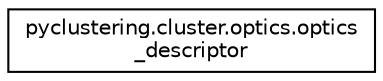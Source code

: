 digraph "Graphical Class Hierarchy"
{
 // INTERACTIVE_SVG=YES
 // LATEX_PDF_SIZE
  edge [fontname="Helvetica",fontsize="10",labelfontname="Helvetica",labelfontsize="10"];
  node [fontname="Helvetica",fontsize="10",shape=record];
  rankdir="LR";
  Node0 [label="pyclustering.cluster.optics.optics\l_descriptor",height=0.2,width=0.4,color="black", fillcolor="white", style="filled",URL="$df/d0f/classpyclustering_1_1cluster_1_1optics_1_1optics__descriptor.html",tooltip="Object description that used by OPTICS algorithm for cluster analysis."];
}
